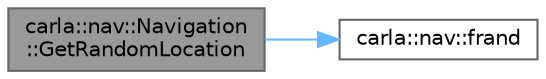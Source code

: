 digraph "carla::nav::Navigation::GetRandomLocation"
{
 // INTERACTIVE_SVG=YES
 // LATEX_PDF_SIZE
  bgcolor="transparent";
  edge [fontname=Helvetica,fontsize=10,labelfontname=Helvetica,labelfontsize=10];
  node [fontname=Helvetica,fontsize=10,shape=box,height=0.2,width=0.4];
  rankdir="LR";
  Node1 [id="Node000001",label="carla::nav::Navigation\l::GetRandomLocation",height=0.2,width=0.4,color="gray40", fillcolor="grey60", style="filled", fontcolor="black",tooltip="get a random location for navigation"];
  Node1 -> Node2 [id="edge1_Node000001_Node000002",color="steelblue1",style="solid",tooltip=" "];
  Node2 [id="Node000002",label="carla::nav::frand",height=0.2,width=0.4,color="grey40", fillcolor="white", style="filled",URL="$db/dcc/namespacecarla_1_1nav.html#a1653b74e450d94d2dcdb352875bfbf31",tooltip=" "];
}
